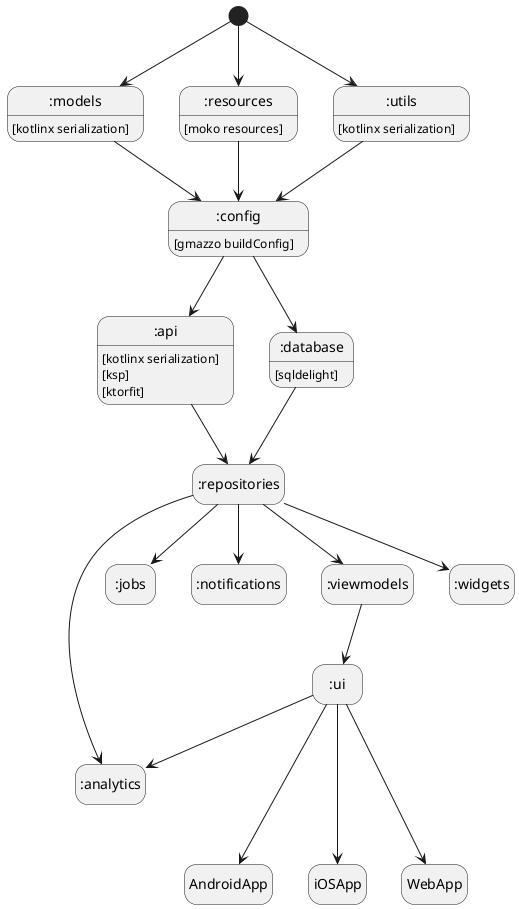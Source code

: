 @startuml
hide empty description

state ":analytics" as analytics
state ":api" as api
state ":config" as config
state ":database" as database
state ":jobs" as jobs
state ":models" as models
state ":notifications" as notifications
state ":repositories" as repositories
state ":resources" as resources
state ":ui" as ui
state ":utils" as utils
state ":viewmodels" as viewmodels
state ":widgets" as widgets

[*] --> models
[*] --> resources
[*] --> utils

models : [kotlinx serialization]
models --> config
resources : [moko resources]
resources --> config
utils : [kotlinx serialization]
utils --> config

config : [gmazzo buildConfig]
config --> api
config --> database

api : [kotlinx serialization]
api : [ksp]
api : [ktorfit]
api --> repositories
database : [sqldelight]
database --> repositories

repositories --> viewmodels
repositories --> analytics
repositories --> notifications
repositories --> widgets
repositories --> jobs

viewmodels --> ui
ui --> analytics

ui ---> AndroidApp
ui ---> iOSApp
ui ---> WebApp

@enduml

